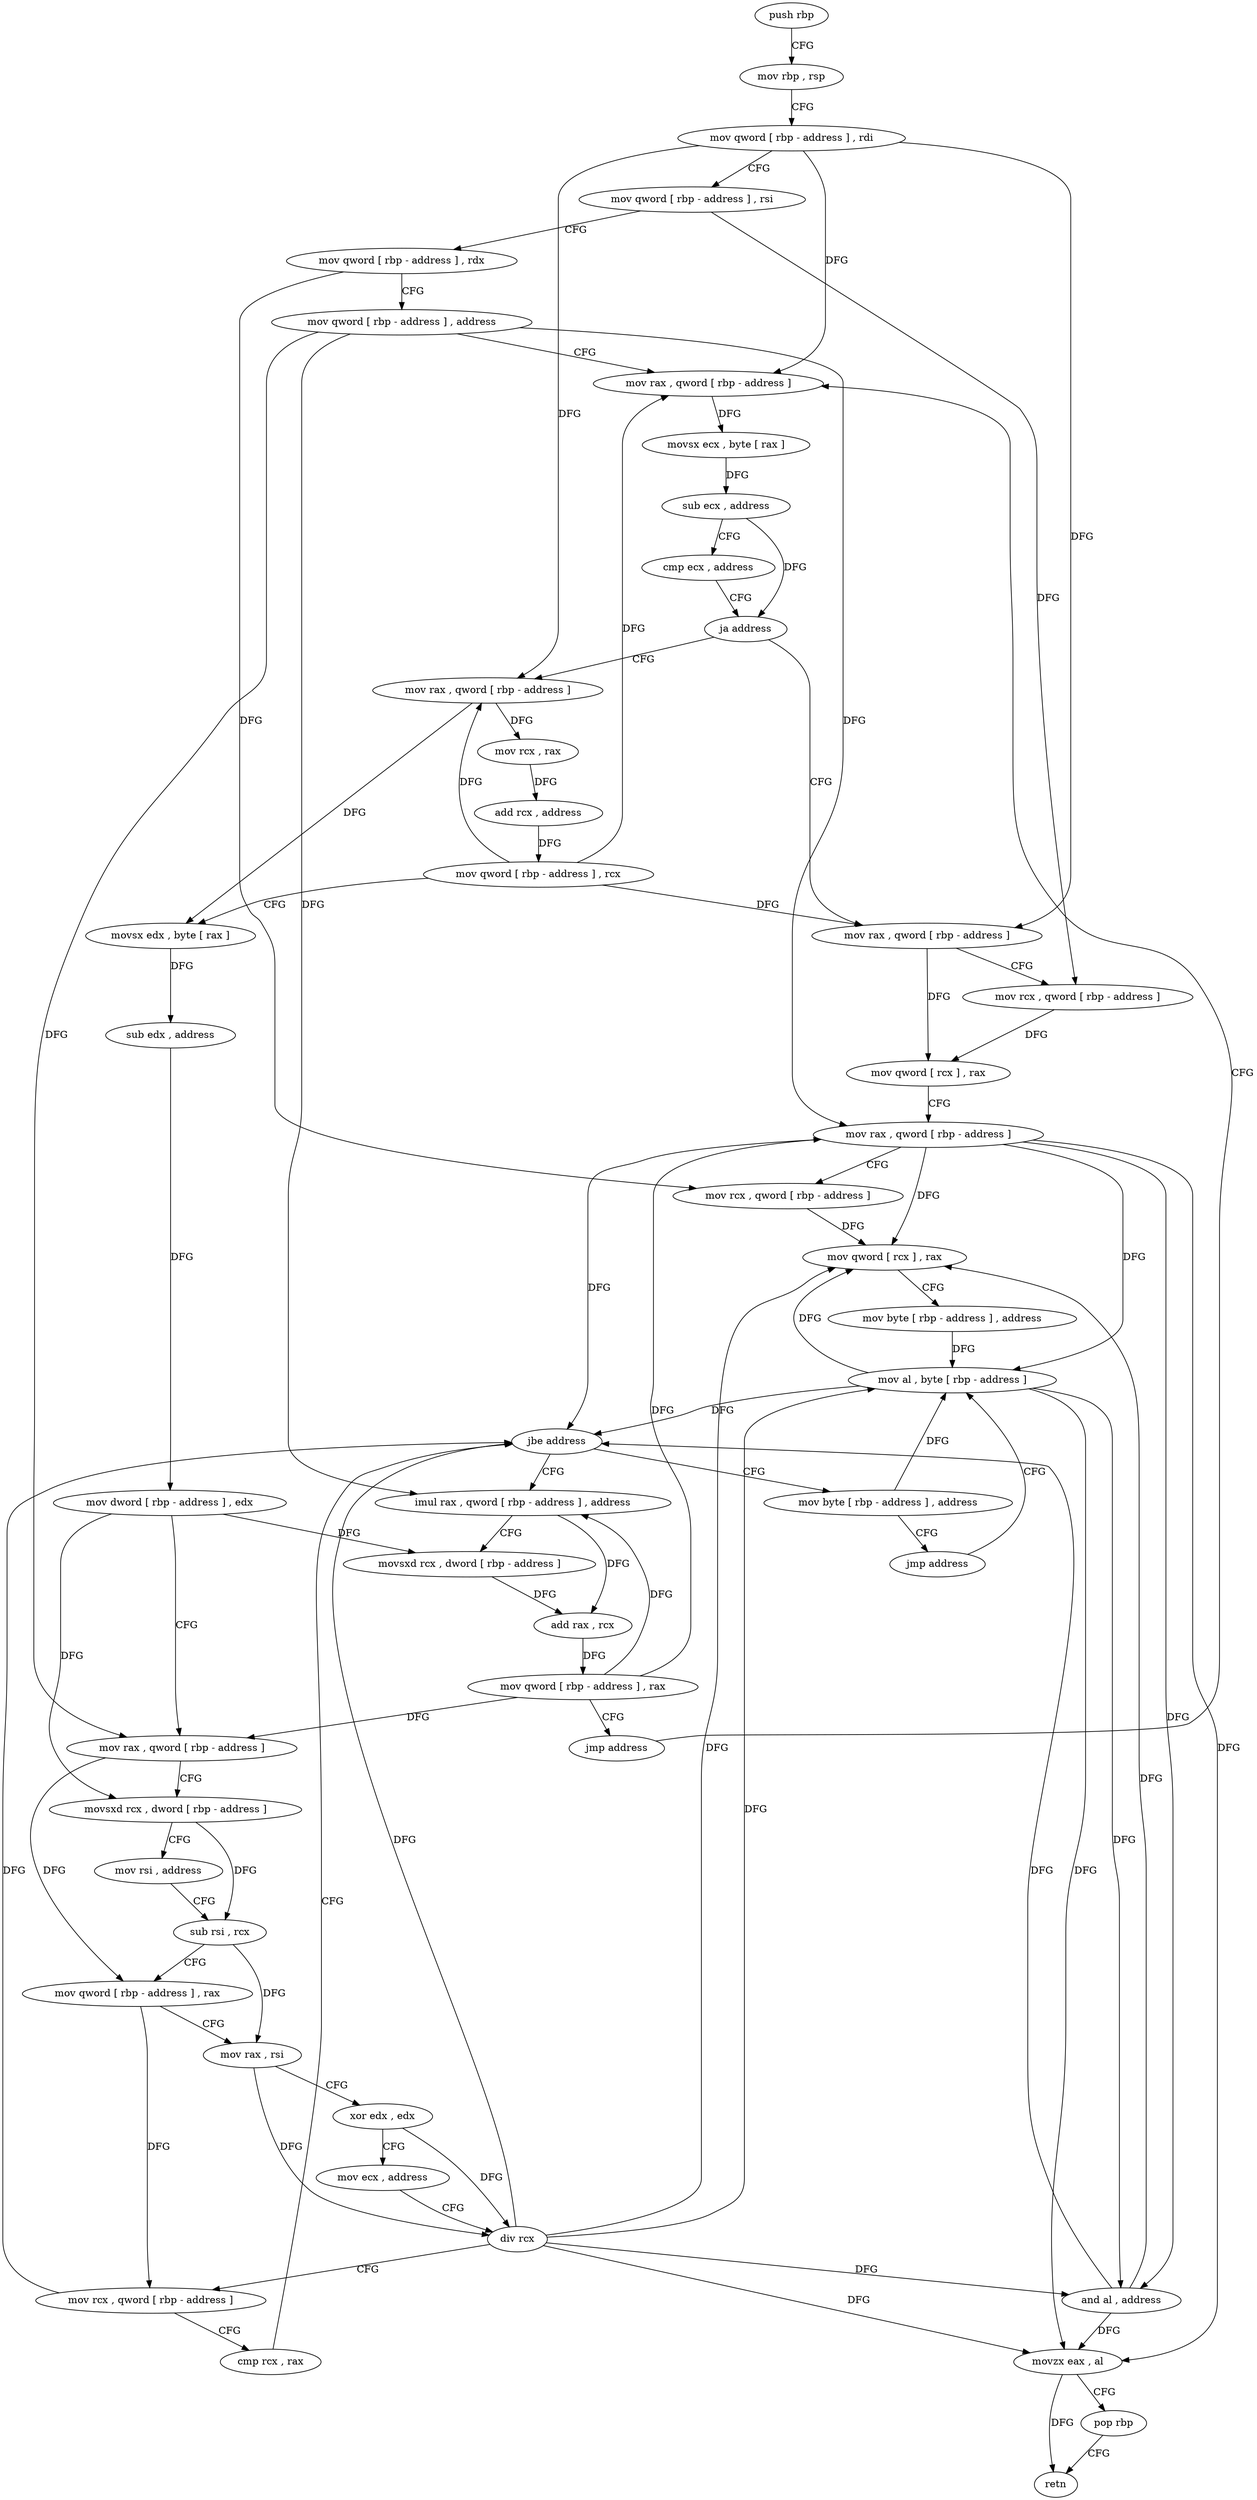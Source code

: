 digraph "func" {
"4213520" [label = "push rbp" ]
"4213521" [label = "mov rbp , rsp" ]
"4213524" [label = "mov qword [ rbp - address ] , rdi" ]
"4213528" [label = "mov qword [ rbp - address ] , rsi" ]
"4213532" [label = "mov qword [ rbp - address ] , rdx" ]
"4213536" [label = "mov qword [ rbp - address ] , address" ]
"4213544" [label = "mov rax , qword [ rbp - address ]" ]
"4213671" [label = "mov rax , qword [ rbp - address ]" ]
"4213675" [label = "mov rcx , qword [ rbp - address ]" ]
"4213679" [label = "mov qword [ rcx ] , rax" ]
"4213682" [label = "mov rax , qword [ rbp - address ]" ]
"4213686" [label = "mov rcx , qword [ rbp - address ]" ]
"4213690" [label = "mov qword [ rcx ] , rax" ]
"4213693" [label = "mov byte [ rbp - address ] , address" ]
"4213697" [label = "mov al , byte [ rbp - address ]" ]
"4213563" [label = "mov rax , qword [ rbp - address ]" ]
"4213567" [label = "mov rcx , rax" ]
"4213570" [label = "add rcx , address" ]
"4213577" [label = "mov qword [ rbp - address ] , rcx" ]
"4213581" [label = "movsx edx , byte [ rax ]" ]
"4213584" [label = "sub edx , address" ]
"4213587" [label = "mov dword [ rbp - address ] , edx" ]
"4213590" [label = "mov rax , qword [ rbp - address ]" ]
"4213594" [label = "movsxd rcx , dword [ rbp - address ]" ]
"4213598" [label = "mov rsi , address" ]
"4213605" [label = "sub rsi , rcx" ]
"4213608" [label = "mov qword [ rbp - address ] , rax" ]
"4213612" [label = "mov rax , rsi" ]
"4213615" [label = "xor edx , edx" ]
"4213617" [label = "mov ecx , address" ]
"4213622" [label = "div rcx" ]
"4213625" [label = "mov rcx , qword [ rbp - address ]" ]
"4213629" [label = "cmp rcx , rax" ]
"4213632" [label = "jbe address" ]
"4213647" [label = "imul rax , qword [ rbp - address ] , address" ]
"4213638" [label = "mov byte [ rbp - address ] , address" ]
"4213655" [label = "movsxd rcx , dword [ rbp - address ]" ]
"4213659" [label = "add rax , rcx" ]
"4213662" [label = "mov qword [ rbp - address ] , rax" ]
"4213666" [label = "jmp address" ]
"4213642" [label = "jmp address" ]
"4213548" [label = "movsx ecx , byte [ rax ]" ]
"4213551" [label = "sub ecx , address" ]
"4213554" [label = "cmp ecx , address" ]
"4213557" [label = "ja address" ]
"4213700" [label = "and al , address" ]
"4213702" [label = "movzx eax , al" ]
"4213705" [label = "pop rbp" ]
"4213706" [label = "retn" ]
"4213520" -> "4213521" [ label = "CFG" ]
"4213521" -> "4213524" [ label = "CFG" ]
"4213524" -> "4213528" [ label = "CFG" ]
"4213524" -> "4213544" [ label = "DFG" ]
"4213524" -> "4213671" [ label = "DFG" ]
"4213524" -> "4213563" [ label = "DFG" ]
"4213528" -> "4213532" [ label = "CFG" ]
"4213528" -> "4213675" [ label = "DFG" ]
"4213532" -> "4213536" [ label = "CFG" ]
"4213532" -> "4213686" [ label = "DFG" ]
"4213536" -> "4213544" [ label = "CFG" ]
"4213536" -> "4213682" [ label = "DFG" ]
"4213536" -> "4213590" [ label = "DFG" ]
"4213536" -> "4213647" [ label = "DFG" ]
"4213544" -> "4213548" [ label = "DFG" ]
"4213671" -> "4213675" [ label = "CFG" ]
"4213671" -> "4213679" [ label = "DFG" ]
"4213675" -> "4213679" [ label = "DFG" ]
"4213679" -> "4213682" [ label = "CFG" ]
"4213682" -> "4213686" [ label = "CFG" ]
"4213682" -> "4213690" [ label = "DFG" ]
"4213682" -> "4213632" [ label = "DFG" ]
"4213682" -> "4213697" [ label = "DFG" ]
"4213682" -> "4213700" [ label = "DFG" ]
"4213682" -> "4213702" [ label = "DFG" ]
"4213686" -> "4213690" [ label = "DFG" ]
"4213690" -> "4213693" [ label = "CFG" ]
"4213693" -> "4213697" [ label = "DFG" ]
"4213697" -> "4213700" [ label = "DFG" ]
"4213697" -> "4213690" [ label = "DFG" ]
"4213697" -> "4213632" [ label = "DFG" ]
"4213697" -> "4213702" [ label = "DFG" ]
"4213563" -> "4213567" [ label = "DFG" ]
"4213563" -> "4213581" [ label = "DFG" ]
"4213567" -> "4213570" [ label = "DFG" ]
"4213570" -> "4213577" [ label = "DFG" ]
"4213577" -> "4213581" [ label = "CFG" ]
"4213577" -> "4213544" [ label = "DFG" ]
"4213577" -> "4213671" [ label = "DFG" ]
"4213577" -> "4213563" [ label = "DFG" ]
"4213581" -> "4213584" [ label = "DFG" ]
"4213584" -> "4213587" [ label = "DFG" ]
"4213587" -> "4213590" [ label = "CFG" ]
"4213587" -> "4213594" [ label = "DFG" ]
"4213587" -> "4213655" [ label = "DFG" ]
"4213590" -> "4213594" [ label = "CFG" ]
"4213590" -> "4213608" [ label = "DFG" ]
"4213594" -> "4213598" [ label = "CFG" ]
"4213594" -> "4213605" [ label = "DFG" ]
"4213598" -> "4213605" [ label = "CFG" ]
"4213605" -> "4213608" [ label = "CFG" ]
"4213605" -> "4213612" [ label = "DFG" ]
"4213608" -> "4213612" [ label = "CFG" ]
"4213608" -> "4213625" [ label = "DFG" ]
"4213612" -> "4213615" [ label = "CFG" ]
"4213612" -> "4213622" [ label = "DFG" ]
"4213615" -> "4213617" [ label = "CFG" ]
"4213615" -> "4213622" [ label = "DFG" ]
"4213617" -> "4213622" [ label = "CFG" ]
"4213622" -> "4213625" [ label = "CFG" ]
"4213622" -> "4213690" [ label = "DFG" ]
"4213622" -> "4213632" [ label = "DFG" ]
"4213622" -> "4213697" [ label = "DFG" ]
"4213622" -> "4213700" [ label = "DFG" ]
"4213622" -> "4213702" [ label = "DFG" ]
"4213625" -> "4213629" [ label = "CFG" ]
"4213625" -> "4213632" [ label = "DFG" ]
"4213629" -> "4213632" [ label = "CFG" ]
"4213632" -> "4213647" [ label = "CFG" ]
"4213632" -> "4213638" [ label = "CFG" ]
"4213647" -> "4213655" [ label = "CFG" ]
"4213647" -> "4213659" [ label = "DFG" ]
"4213638" -> "4213642" [ label = "CFG" ]
"4213638" -> "4213697" [ label = "DFG" ]
"4213655" -> "4213659" [ label = "DFG" ]
"4213659" -> "4213662" [ label = "DFG" ]
"4213662" -> "4213666" [ label = "CFG" ]
"4213662" -> "4213682" [ label = "DFG" ]
"4213662" -> "4213590" [ label = "DFG" ]
"4213662" -> "4213647" [ label = "DFG" ]
"4213666" -> "4213544" [ label = "CFG" ]
"4213642" -> "4213697" [ label = "CFG" ]
"4213548" -> "4213551" [ label = "DFG" ]
"4213551" -> "4213554" [ label = "CFG" ]
"4213551" -> "4213557" [ label = "DFG" ]
"4213554" -> "4213557" [ label = "CFG" ]
"4213557" -> "4213671" [ label = "CFG" ]
"4213557" -> "4213563" [ label = "CFG" ]
"4213700" -> "4213702" [ label = "DFG" ]
"4213700" -> "4213690" [ label = "DFG" ]
"4213700" -> "4213632" [ label = "DFG" ]
"4213702" -> "4213705" [ label = "CFG" ]
"4213702" -> "4213706" [ label = "DFG" ]
"4213705" -> "4213706" [ label = "CFG" ]
}

